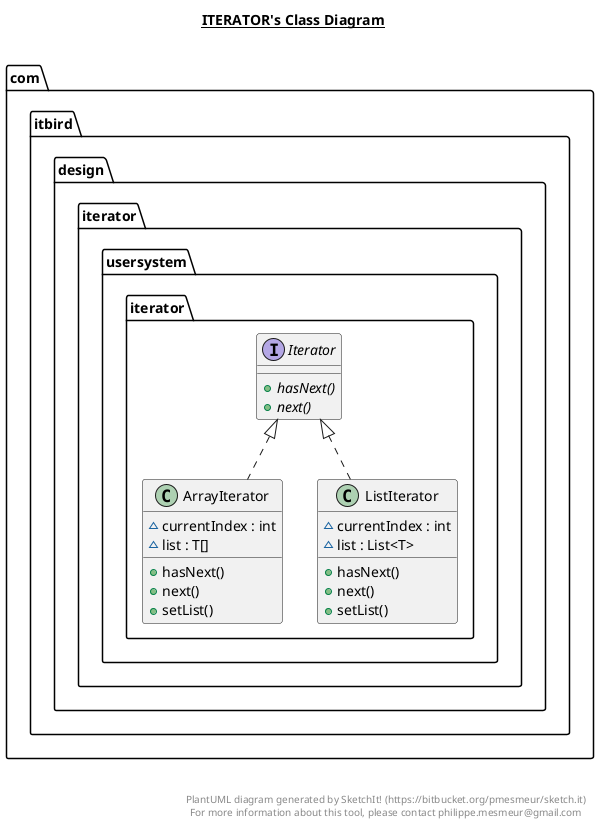 @startuml

title __ITERATOR's Class Diagram__\n

  namespace com.itbird.design {
    namespace iterator {
      namespace usersystem {
        namespace iterator {
          class com.itbird.design.iterator.usersystem.iterator.ArrayIterator {
              ~ currentIndex : int
              ~ list : T[]
              + hasNext()
              + next()
              + setList()
          }
        }
      }
    }
  }
  

  namespace com.itbird.design {
    namespace iterator {
      namespace usersystem {
        namespace iterator {
          interface com.itbird.design.iterator.usersystem.iterator.Iterator {
              {abstract} + hasNext()
              {abstract} + next()
          }
        }
      }
    }
  }
  

  namespace com.itbird.design {
    namespace iterator {
      namespace usersystem {
        namespace iterator {
          class com.itbird.design.iterator.usersystem.iterator.ListIterator {
              ~ currentIndex : int
              ~ list : List<T>
              + hasNext()
              + next()
              + setList()
          }
        }
      }
    }
  }
  

  com.itbird.design.iterator.usersystem.iterator.ArrayIterator .up.|> com.itbird.design.iterator.usersystem.iterator.Iterator
  com.itbird.design.iterator.usersystem.iterator.ListIterator .up.|> com.itbird.design.iterator.usersystem.iterator.Iterator


right footer


PlantUML diagram generated by SketchIt! (https://bitbucket.org/pmesmeur/sketch.it)
For more information about this tool, please contact philippe.mesmeur@gmail.com
endfooter

@enduml
